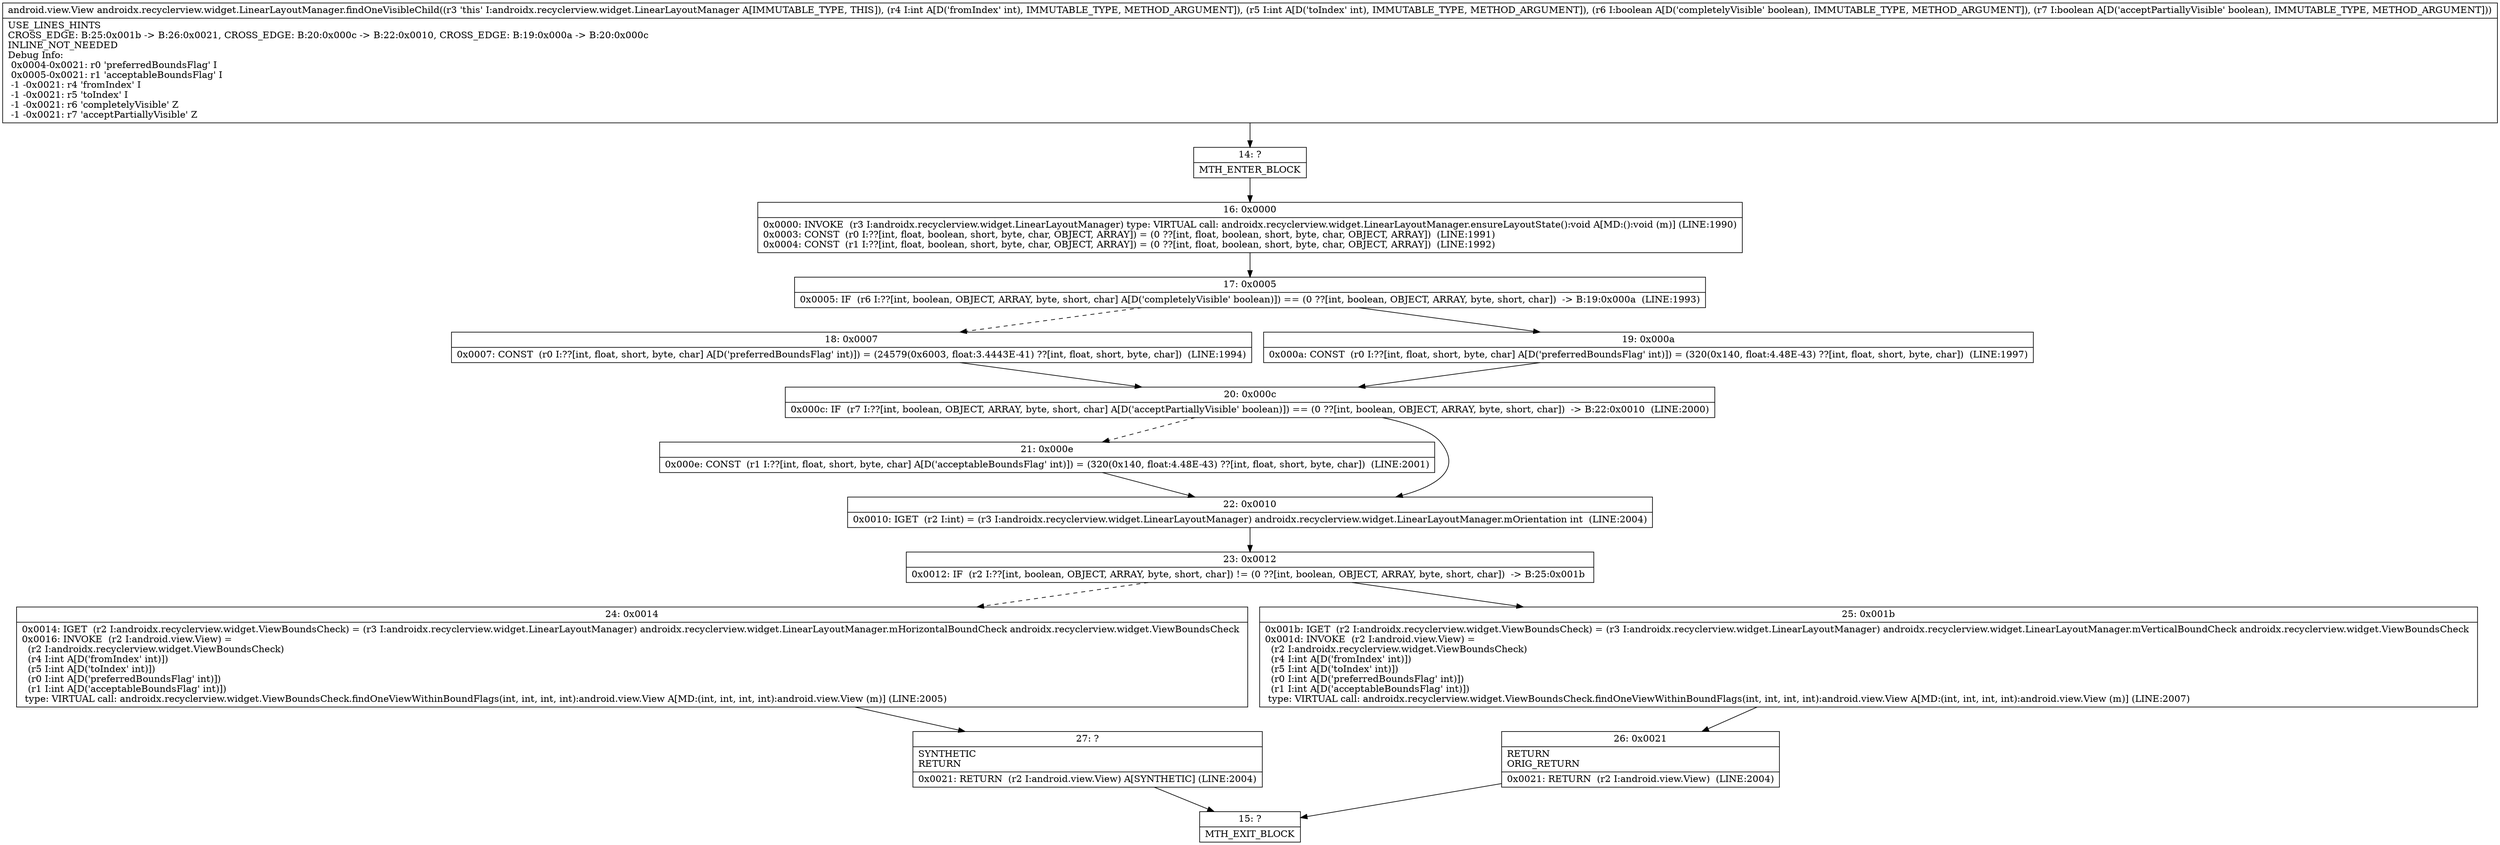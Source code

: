 digraph "CFG forandroidx.recyclerview.widget.LinearLayoutManager.findOneVisibleChild(IIZZ)Landroid\/view\/View;" {
Node_14 [shape=record,label="{14\:\ ?|MTH_ENTER_BLOCK\l}"];
Node_16 [shape=record,label="{16\:\ 0x0000|0x0000: INVOKE  (r3 I:androidx.recyclerview.widget.LinearLayoutManager) type: VIRTUAL call: androidx.recyclerview.widget.LinearLayoutManager.ensureLayoutState():void A[MD:():void (m)] (LINE:1990)\l0x0003: CONST  (r0 I:??[int, float, boolean, short, byte, char, OBJECT, ARRAY]) = (0 ??[int, float, boolean, short, byte, char, OBJECT, ARRAY])  (LINE:1991)\l0x0004: CONST  (r1 I:??[int, float, boolean, short, byte, char, OBJECT, ARRAY]) = (0 ??[int, float, boolean, short, byte, char, OBJECT, ARRAY])  (LINE:1992)\l}"];
Node_17 [shape=record,label="{17\:\ 0x0005|0x0005: IF  (r6 I:??[int, boolean, OBJECT, ARRAY, byte, short, char] A[D('completelyVisible' boolean)]) == (0 ??[int, boolean, OBJECT, ARRAY, byte, short, char])  \-\> B:19:0x000a  (LINE:1993)\l}"];
Node_18 [shape=record,label="{18\:\ 0x0007|0x0007: CONST  (r0 I:??[int, float, short, byte, char] A[D('preferredBoundsFlag' int)]) = (24579(0x6003, float:3.4443E\-41) ??[int, float, short, byte, char])  (LINE:1994)\l}"];
Node_20 [shape=record,label="{20\:\ 0x000c|0x000c: IF  (r7 I:??[int, boolean, OBJECT, ARRAY, byte, short, char] A[D('acceptPartiallyVisible' boolean)]) == (0 ??[int, boolean, OBJECT, ARRAY, byte, short, char])  \-\> B:22:0x0010  (LINE:2000)\l}"];
Node_21 [shape=record,label="{21\:\ 0x000e|0x000e: CONST  (r1 I:??[int, float, short, byte, char] A[D('acceptableBoundsFlag' int)]) = (320(0x140, float:4.48E\-43) ??[int, float, short, byte, char])  (LINE:2001)\l}"];
Node_22 [shape=record,label="{22\:\ 0x0010|0x0010: IGET  (r2 I:int) = (r3 I:androidx.recyclerview.widget.LinearLayoutManager) androidx.recyclerview.widget.LinearLayoutManager.mOrientation int  (LINE:2004)\l}"];
Node_23 [shape=record,label="{23\:\ 0x0012|0x0012: IF  (r2 I:??[int, boolean, OBJECT, ARRAY, byte, short, char]) != (0 ??[int, boolean, OBJECT, ARRAY, byte, short, char])  \-\> B:25:0x001b \l}"];
Node_24 [shape=record,label="{24\:\ 0x0014|0x0014: IGET  (r2 I:androidx.recyclerview.widget.ViewBoundsCheck) = (r3 I:androidx.recyclerview.widget.LinearLayoutManager) androidx.recyclerview.widget.LinearLayoutManager.mHorizontalBoundCheck androidx.recyclerview.widget.ViewBoundsCheck \l0x0016: INVOKE  (r2 I:android.view.View) = \l  (r2 I:androidx.recyclerview.widget.ViewBoundsCheck)\l  (r4 I:int A[D('fromIndex' int)])\l  (r5 I:int A[D('toIndex' int)])\l  (r0 I:int A[D('preferredBoundsFlag' int)])\l  (r1 I:int A[D('acceptableBoundsFlag' int)])\l type: VIRTUAL call: androidx.recyclerview.widget.ViewBoundsCheck.findOneViewWithinBoundFlags(int, int, int, int):android.view.View A[MD:(int, int, int, int):android.view.View (m)] (LINE:2005)\l}"];
Node_27 [shape=record,label="{27\:\ ?|SYNTHETIC\lRETURN\l|0x0021: RETURN  (r2 I:android.view.View) A[SYNTHETIC] (LINE:2004)\l}"];
Node_15 [shape=record,label="{15\:\ ?|MTH_EXIT_BLOCK\l}"];
Node_25 [shape=record,label="{25\:\ 0x001b|0x001b: IGET  (r2 I:androidx.recyclerview.widget.ViewBoundsCheck) = (r3 I:androidx.recyclerview.widget.LinearLayoutManager) androidx.recyclerview.widget.LinearLayoutManager.mVerticalBoundCheck androidx.recyclerview.widget.ViewBoundsCheck \l0x001d: INVOKE  (r2 I:android.view.View) = \l  (r2 I:androidx.recyclerview.widget.ViewBoundsCheck)\l  (r4 I:int A[D('fromIndex' int)])\l  (r5 I:int A[D('toIndex' int)])\l  (r0 I:int A[D('preferredBoundsFlag' int)])\l  (r1 I:int A[D('acceptableBoundsFlag' int)])\l type: VIRTUAL call: androidx.recyclerview.widget.ViewBoundsCheck.findOneViewWithinBoundFlags(int, int, int, int):android.view.View A[MD:(int, int, int, int):android.view.View (m)] (LINE:2007)\l}"];
Node_26 [shape=record,label="{26\:\ 0x0021|RETURN\lORIG_RETURN\l|0x0021: RETURN  (r2 I:android.view.View)  (LINE:2004)\l}"];
Node_19 [shape=record,label="{19\:\ 0x000a|0x000a: CONST  (r0 I:??[int, float, short, byte, char] A[D('preferredBoundsFlag' int)]) = (320(0x140, float:4.48E\-43) ??[int, float, short, byte, char])  (LINE:1997)\l}"];
MethodNode[shape=record,label="{android.view.View androidx.recyclerview.widget.LinearLayoutManager.findOneVisibleChild((r3 'this' I:androidx.recyclerview.widget.LinearLayoutManager A[IMMUTABLE_TYPE, THIS]), (r4 I:int A[D('fromIndex' int), IMMUTABLE_TYPE, METHOD_ARGUMENT]), (r5 I:int A[D('toIndex' int), IMMUTABLE_TYPE, METHOD_ARGUMENT]), (r6 I:boolean A[D('completelyVisible' boolean), IMMUTABLE_TYPE, METHOD_ARGUMENT]), (r7 I:boolean A[D('acceptPartiallyVisible' boolean), IMMUTABLE_TYPE, METHOD_ARGUMENT]))  | USE_LINES_HINTS\lCROSS_EDGE: B:25:0x001b \-\> B:26:0x0021, CROSS_EDGE: B:20:0x000c \-\> B:22:0x0010, CROSS_EDGE: B:19:0x000a \-\> B:20:0x000c\lINLINE_NOT_NEEDED\lDebug Info:\l  0x0004\-0x0021: r0 'preferredBoundsFlag' I\l  0x0005\-0x0021: r1 'acceptableBoundsFlag' I\l  \-1 \-0x0021: r4 'fromIndex' I\l  \-1 \-0x0021: r5 'toIndex' I\l  \-1 \-0x0021: r6 'completelyVisible' Z\l  \-1 \-0x0021: r7 'acceptPartiallyVisible' Z\l}"];
MethodNode -> Node_14;Node_14 -> Node_16;
Node_16 -> Node_17;
Node_17 -> Node_18[style=dashed];
Node_17 -> Node_19;
Node_18 -> Node_20;
Node_20 -> Node_21[style=dashed];
Node_20 -> Node_22;
Node_21 -> Node_22;
Node_22 -> Node_23;
Node_23 -> Node_24[style=dashed];
Node_23 -> Node_25;
Node_24 -> Node_27;
Node_27 -> Node_15;
Node_25 -> Node_26;
Node_26 -> Node_15;
Node_19 -> Node_20;
}

